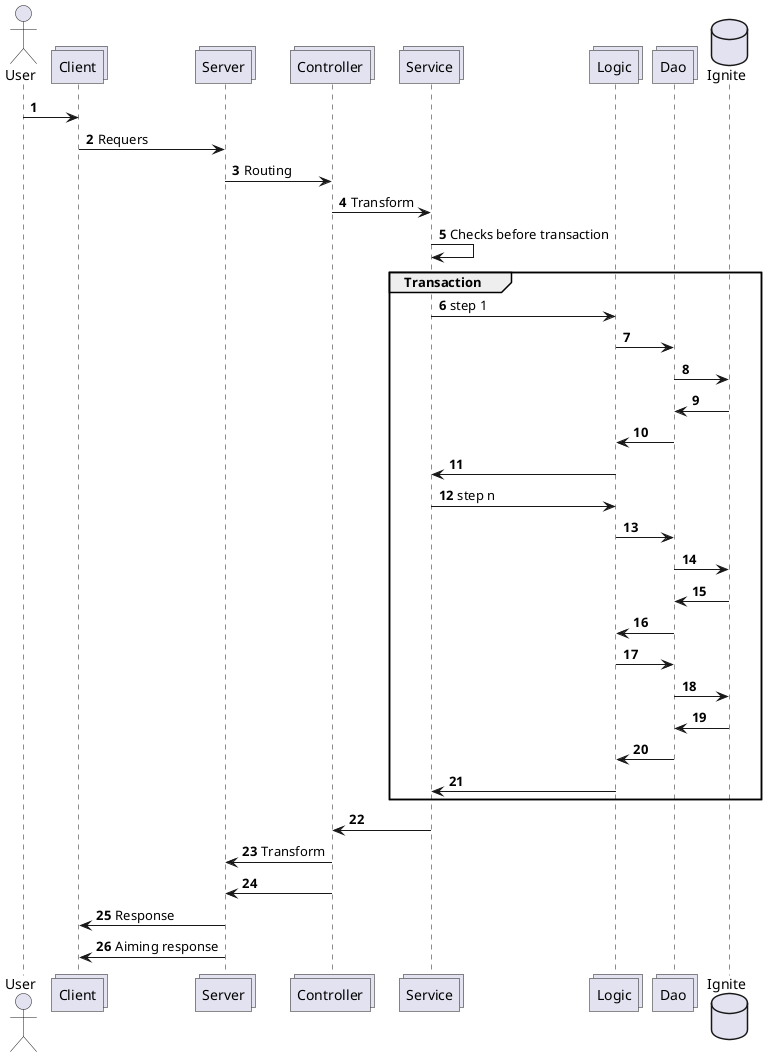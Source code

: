 @startuml
actor User
collections Client
collections Server
collections Controller
collections Service
collections Logic
collections Dao
database Ignite
autonumber
User -> Client
Client -> Server: Requers
Server -> Controller : Routing
Controller -> Service : Transform
Service -> Service : Checks before transaction
group Transaction
Service -> Logic : step 1
Logic -> Dao
Dao -> Ignite
Dao <- Ignite
Logic <- Dao
Service <- Logic
Service -> Logic : step n
Logic -> Dao
Dao -> Ignite
Dao <- Ignite
Logic <- Dao
Logic -> Dao
Dao -> Ignite
Dao <- Ignite
Logic <- Dao
Service <- Logic
end
Controller <- Service :
Server <- Controller : Transform
Server <- Controller
Client <- Server: Response
Client <- Server: Aiming response
@enduml